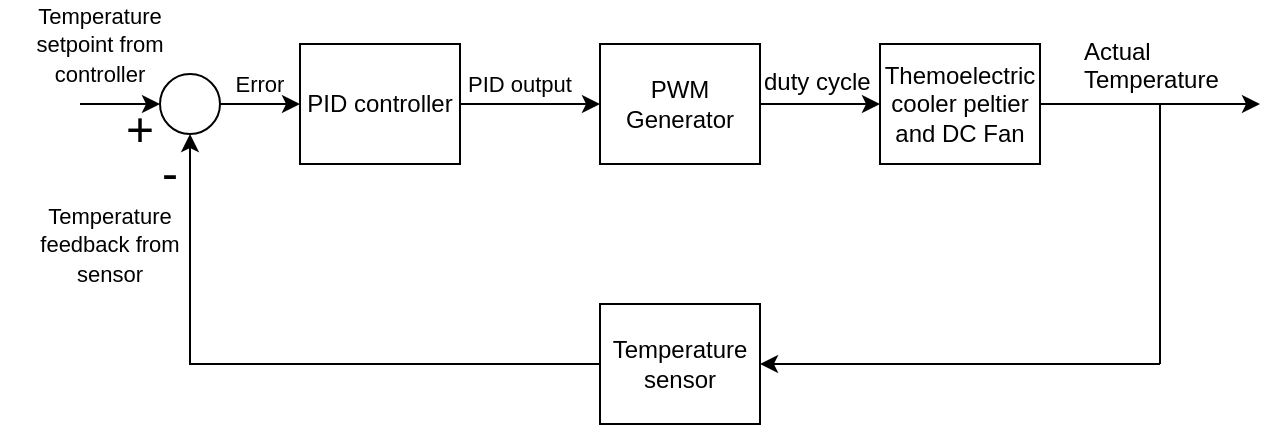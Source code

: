 <mxfile version="24.0.7" type="github">
  <diagram name="หน้า-1" id="LU75V2yqk5B9vrltkOxm">
    <mxGraphModel dx="1278" dy="453" grid="1" gridSize="10" guides="1" tooltips="1" connect="1" arrows="1" fold="1" page="1" pageScale="1" pageWidth="850" pageHeight="1100" math="0" shadow="0">
      <root>
        <mxCell id="0" />
        <mxCell id="1" parent="0" />
        <mxCell id="_LV9zHHMWyS-oksBHVtJ-11" value="" style="edgeStyle=orthogonalEdgeStyle;rounded=0;orthogonalLoop=1;jettySize=auto;html=1;" parent="1" source="owQXQ0iBZrBvaK-vxQ6I-1" target="_LV9zHHMWyS-oksBHVtJ-10" edge="1">
          <mxGeometry relative="1" as="geometry" />
        </mxCell>
        <mxCell id="owQXQ0iBZrBvaK-vxQ6I-1" value="PID controller" style="rounded=0;whiteSpace=wrap;html=1;" parent="1" vertex="1">
          <mxGeometry x="220" y="80" width="80" height="60" as="geometry" />
        </mxCell>
        <mxCell id="_LV9zHHMWyS-oksBHVtJ-6" value="" style="edgeStyle=orthogonalEdgeStyle;rounded=0;orthogonalLoop=1;jettySize=auto;html=1;" parent="1" source="owQXQ0iBZrBvaK-vxQ6I-2" edge="1">
          <mxGeometry relative="1" as="geometry">
            <mxPoint x="700" y="110" as="targetPoint" />
          </mxGeometry>
        </mxCell>
        <mxCell id="owQXQ0iBZrBvaK-vxQ6I-2" value="Themoelectric cooler peltier&lt;div&gt;and DC Fan&lt;/div&gt;" style="rounded=0;whiteSpace=wrap;html=1;" parent="1" vertex="1">
          <mxGeometry x="510" y="80" width="80" height="60" as="geometry" />
        </mxCell>
        <mxCell id="_LV9zHHMWyS-oksBHVtJ-4" style="edgeStyle=orthogonalEdgeStyle;rounded=0;orthogonalLoop=1;jettySize=auto;html=1;entryX=0.5;entryY=1;entryDx=0;entryDy=0;" parent="1" source="owQXQ0iBZrBvaK-vxQ6I-4" target="owQXQ0iBZrBvaK-vxQ6I-5" edge="1">
          <mxGeometry relative="1" as="geometry" />
        </mxCell>
        <mxCell id="owQXQ0iBZrBvaK-vxQ6I-4" value="Temperature sensor" style="rounded=0;whiteSpace=wrap;html=1;" parent="1" vertex="1">
          <mxGeometry x="370" y="210" width="80" height="60" as="geometry" />
        </mxCell>
        <mxCell id="owQXQ0iBZrBvaK-vxQ6I-7" value="" style="edgeStyle=orthogonalEdgeStyle;rounded=0;orthogonalLoop=1;jettySize=auto;html=1;" parent="1" source="owQXQ0iBZrBvaK-vxQ6I-5" target="owQXQ0iBZrBvaK-vxQ6I-1" edge="1">
          <mxGeometry relative="1" as="geometry" />
        </mxCell>
        <mxCell id="owQXQ0iBZrBvaK-vxQ6I-5" value="" style="ellipse;whiteSpace=wrap;html=1;aspect=fixed;" parent="1" vertex="1">
          <mxGeometry x="150" y="95" width="30" height="30" as="geometry" />
        </mxCell>
        <mxCell id="owQXQ0iBZrBvaK-vxQ6I-6" value="&lt;font style=&quot;font-size: 11px;&quot;&gt;Temperature setpoint from controller&lt;/font&gt;" style="text;html=1;align=center;verticalAlign=middle;whiteSpace=wrap;rounded=0;" parent="1" vertex="1">
          <mxGeometry x="70" y="60" width="100" height="40" as="geometry" />
        </mxCell>
        <mxCell id="_LV9zHHMWyS-oksBHVtJ-1" value="&lt;font style=&quot;font-size: 24px;&quot;&gt;+&lt;/font&gt;" style="text;html=1;align=center;verticalAlign=middle;whiteSpace=wrap;rounded=0;" parent="1" vertex="1">
          <mxGeometry x="130" y="110" width="20" height="25" as="geometry" />
        </mxCell>
        <mxCell id="_LV9zHHMWyS-oksBHVtJ-2" value="&lt;font style=&quot;font-size: 24px;&quot;&gt;-&lt;/font&gt;" style="text;html=1;align=center;verticalAlign=middle;whiteSpace=wrap;rounded=0;" parent="1" vertex="1">
          <mxGeometry x="140" y="135" width="30" height="20" as="geometry" />
        </mxCell>
        <mxCell id="_LV9zHHMWyS-oksBHVtJ-3" value="" style="endArrow=classic;html=1;rounded=0;entryX=0;entryY=0.5;entryDx=0;entryDy=0;" parent="1" target="owQXQ0iBZrBvaK-vxQ6I-5" edge="1">
          <mxGeometry width="50" height="50" relative="1" as="geometry">
            <mxPoint x="110" y="110" as="sourcePoint" />
            <mxPoint x="360" y="160" as="targetPoint" />
          </mxGeometry>
        </mxCell>
        <mxCell id="_LV9zHHMWyS-oksBHVtJ-8" value="&lt;font style=&quot;font-size: 11px;&quot;&gt;Temperature feedback from sensor&lt;/font&gt;" style="text;html=1;align=center;verticalAlign=middle;whiteSpace=wrap;rounded=0;" parent="1" vertex="1">
          <mxGeometry x="80" y="160" width="90" height="40" as="geometry" />
        </mxCell>
        <mxCell id="_LV9zHHMWyS-oksBHVtJ-9" value="&lt;font style=&quot;font-size: 11px;&quot;&gt;PID output&lt;/font&gt;" style="text;html=1;align=center;verticalAlign=middle;whiteSpace=wrap;rounded=0;" parent="1" vertex="1">
          <mxGeometry x="300" y="85" width="60" height="30" as="geometry" />
        </mxCell>
        <mxCell id="_LV9zHHMWyS-oksBHVtJ-14" value="" style="edgeStyle=orthogonalEdgeStyle;rounded=0;orthogonalLoop=1;jettySize=auto;html=1;" parent="1" source="_LV9zHHMWyS-oksBHVtJ-10" target="owQXQ0iBZrBvaK-vxQ6I-2" edge="1">
          <mxGeometry relative="1" as="geometry" />
        </mxCell>
        <mxCell id="_LV9zHHMWyS-oksBHVtJ-10" value="PWM Generator" style="rounded=0;whiteSpace=wrap;html=1;" parent="1" vertex="1">
          <mxGeometry x="370" y="80" width="80" height="60" as="geometry" />
        </mxCell>
        <mxCell id="_LV9zHHMWyS-oksBHVtJ-13" value="Actual&#xa;Temperature" style="text;whiteSpace=wrap;" parent="1" vertex="1">
          <mxGeometry x="610" y="70" width="40" height="40" as="geometry" />
        </mxCell>
        <mxCell id="_LV9zHHMWyS-oksBHVtJ-16" value="&lt;font style=&quot;font-size: 11px;&quot;&gt;Error&lt;/font&gt;" style="text;html=1;align=center;verticalAlign=middle;whiteSpace=wrap;rounded=0;" parent="1" vertex="1">
          <mxGeometry x="180" y="85" width="40" height="30" as="geometry" />
        </mxCell>
        <mxCell id="_LV9zHHMWyS-oksBHVtJ-17" value="" style="endArrow=none;html=1;rounded=0;" parent="1" edge="1">
          <mxGeometry width="50" height="50" relative="1" as="geometry">
            <mxPoint x="650" y="240" as="sourcePoint" />
            <mxPoint x="650" y="110" as="targetPoint" />
          </mxGeometry>
        </mxCell>
        <mxCell id="_LV9zHHMWyS-oksBHVtJ-18" value="" style="endArrow=classic;html=1;rounded=0;entryX=1;entryY=0.5;entryDx=0;entryDy=0;" parent="1" target="owQXQ0iBZrBvaK-vxQ6I-4" edge="1">
          <mxGeometry width="50" height="50" relative="1" as="geometry">
            <mxPoint x="650" y="240" as="sourcePoint" />
            <mxPoint x="560" y="160" as="targetPoint" />
          </mxGeometry>
        </mxCell>
        <mxCell id="_LV9zHHMWyS-oksBHVtJ-19" value="duty cycle" style="text;whiteSpace=wrap;" parent="1" vertex="1">
          <mxGeometry x="450" y="85" width="60" height="40" as="geometry" />
        </mxCell>
      </root>
    </mxGraphModel>
  </diagram>
</mxfile>
